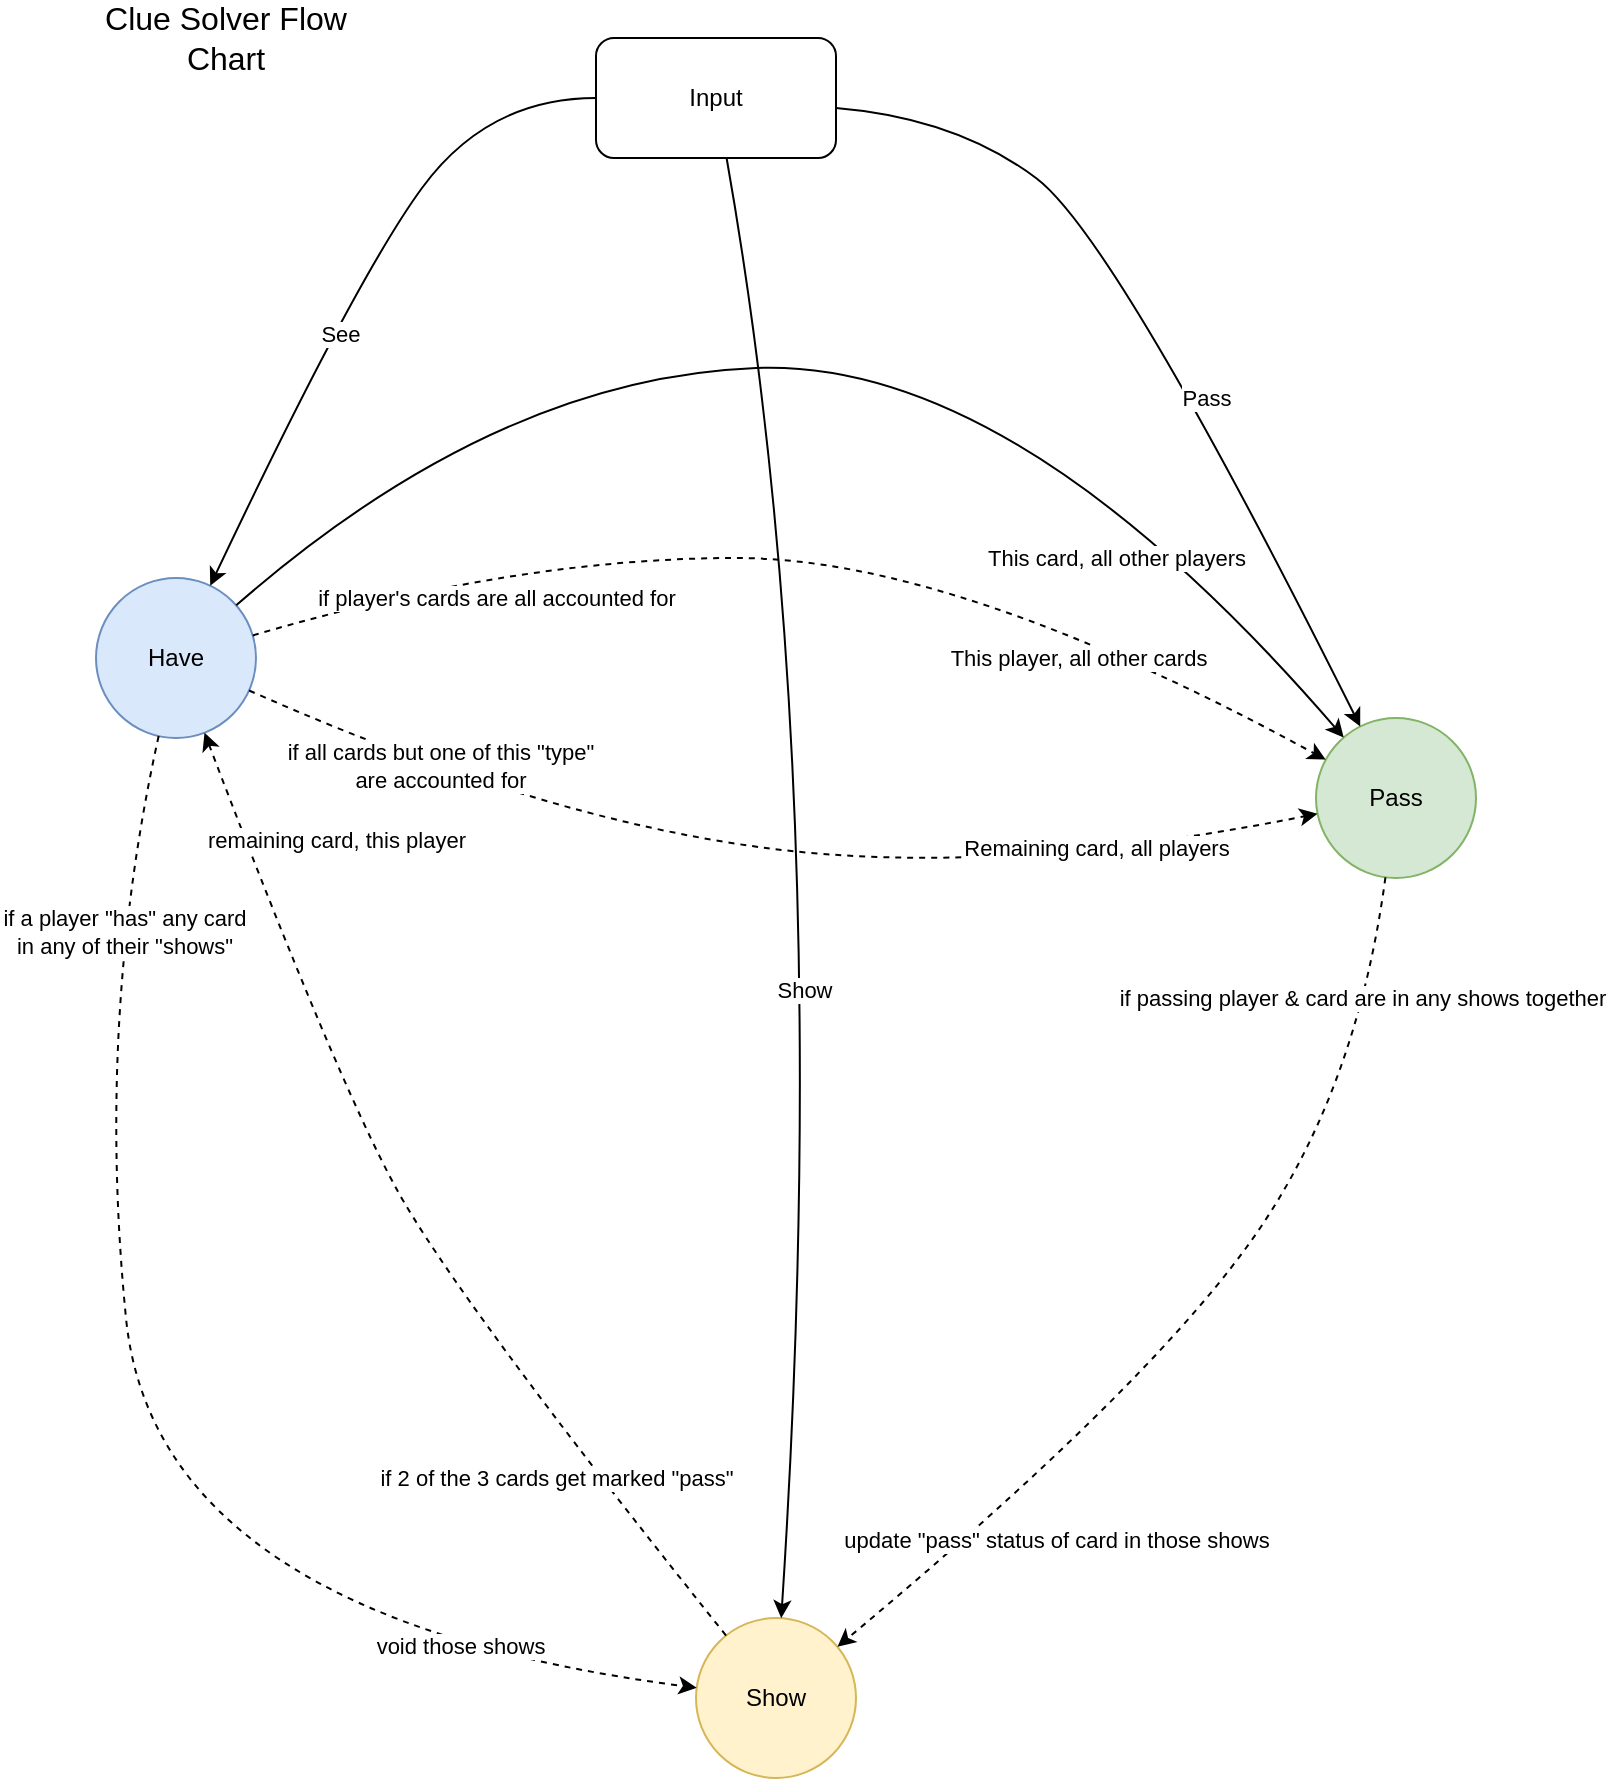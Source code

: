 <mxfile version="13.6.5" type="device"><diagram id="YRAROlP4o5o3aiMLcJdh" name="Page-1"><mxGraphModel dx="1422" dy="719" grid="1" gridSize="10" guides="1" tooltips="1" connect="1" arrows="1" fold="1" page="1" pageScale="1" pageWidth="850" pageHeight="1100" math="0" shadow="0"><root><mxCell id="0"/><mxCell id="1" parent="0"/><mxCell id="Y0p4SKocqPUX6El_k16V-13" value="Show" style="ellipse;whiteSpace=wrap;html=1;aspect=fixed;fillColor=#fff2cc;strokeColor=#d6b656;" vertex="1" parent="1"><mxGeometry x="360" y="830" width="80" height="80" as="geometry"/></mxCell><mxCell id="Y0p4SKocqPUX6El_k16V-14" value="Have" style="ellipse;whiteSpace=wrap;html=1;aspect=fixed;fillColor=#dae8fc;strokeColor=#6c8ebf;" vertex="1" parent="1"><mxGeometry x="60" y="310" width="80" height="80" as="geometry"/></mxCell><mxCell id="Y0p4SKocqPUX6El_k16V-15" value="Pass" style="ellipse;whiteSpace=wrap;html=1;aspect=fixed;fillColor=#d5e8d4;strokeColor=#82b366;" vertex="1" parent="1"><mxGeometry x="670" y="380" width="80" height="80" as="geometry"/></mxCell><mxCell id="Y0p4SKocqPUX6El_k16V-16" value="Input" style="rounded=1;whiteSpace=wrap;html=1;" vertex="1" parent="1"><mxGeometry x="310" y="40" width="120" height="60" as="geometry"/></mxCell><mxCell id="Y0p4SKocqPUX6El_k16V-18" value="" style="curved=1;endArrow=classic;html=1;" edge="1" parent="1" source="Y0p4SKocqPUX6El_k16V-16" target="Y0p4SKocqPUX6El_k16V-14"><mxGeometry width="50" height="50" relative="1" as="geometry"><mxPoint x="400" y="390" as="sourcePoint"/><mxPoint x="450" y="340" as="targetPoint"/><Array as="points"><mxPoint x="256" y="70"/><mxPoint x="190" y="160"/></Array></mxGeometry></mxCell><mxCell id="Y0p4SKocqPUX6El_k16V-19" value="See" style="edgeLabel;html=1;align=center;verticalAlign=middle;resizable=0;points=[];" vertex="1" connectable="0" parent="Y0p4SKocqPUX6El_k16V-18"><mxGeometry x="0.158" y="4" relative="1" as="geometry"><mxPoint x="1" as="offset"/></mxGeometry></mxCell><mxCell id="Y0p4SKocqPUX6El_k16V-20" value="" style="curved=1;endArrow=classic;html=1;" edge="1" parent="1" source="Y0p4SKocqPUX6El_k16V-16" target="Y0p4SKocqPUX6El_k16V-15"><mxGeometry width="50" height="50" relative="1" as="geometry"><mxPoint x="320" y="80" as="sourcePoint"/><mxPoint x="217.351" y="222.053" as="targetPoint"/><Array as="points"><mxPoint x="490" y="80"/><mxPoint x="570" y="140"/></Array></mxGeometry></mxCell><mxCell id="Y0p4SKocqPUX6El_k16V-21" value="Pass" style="edgeLabel;html=1;align=center;verticalAlign=middle;resizable=0;points=[];" vertex="1" connectable="0" parent="Y0p4SKocqPUX6El_k16V-20"><mxGeometry x="0.158" y="4" relative="1" as="geometry"><mxPoint x="1" as="offset"/></mxGeometry></mxCell><mxCell id="Y0p4SKocqPUX6El_k16V-22" value="" style="curved=1;endArrow=classic;html=1;" edge="1" parent="1" source="Y0p4SKocqPUX6El_k16V-16" target="Y0p4SKocqPUX6El_k16V-13"><mxGeometry width="50" height="50" relative="1" as="geometry"><mxPoint x="440" y="85" as="sourcePoint"/><mxPoint x="567.155" y="220.645" as="targetPoint"/><Array as="points"><mxPoint x="430" y="410"/></Array></mxGeometry></mxCell><mxCell id="Y0p4SKocqPUX6El_k16V-23" value="Show" style="edgeLabel;html=1;align=center;verticalAlign=middle;resizable=0;points=[];" vertex="1" connectable="0" parent="Y0p4SKocqPUX6El_k16V-22"><mxGeometry x="0.158" y="4" relative="1" as="geometry"><mxPoint x="-13.19" y="-5.74" as="offset"/></mxGeometry></mxCell><mxCell id="Y0p4SKocqPUX6El_k16V-24" value="" style="curved=1;endArrow=classic;html=1;" edge="1" parent="1" source="Y0p4SKocqPUX6El_k16V-14" target="Y0p4SKocqPUX6El_k16V-15"><mxGeometry width="50" height="50" relative="1" as="geometry"><mxPoint x="320" y="80" as="sourcePoint"/><mxPoint x="217.351" y="222.053" as="targetPoint"/><Array as="points"><mxPoint x="260" y="210"/><mxPoint x="520" y="200"/></Array></mxGeometry></mxCell><mxCell id="Y0p4SKocqPUX6El_k16V-25" value="This card, all other players" style="edgeLabel;html=1;align=center;verticalAlign=middle;resizable=0;points=[];" vertex="1" connectable="0" parent="Y0p4SKocqPUX6El_k16V-24"><mxGeometry x="0.158" y="4" relative="1" as="geometry"><mxPoint x="86.92" y="102.58" as="offset"/></mxGeometry></mxCell><mxCell id="Y0p4SKocqPUX6El_k16V-26" value="" style="curved=1;endArrow=classic;html=1;dashed=1;" edge="1" parent="1" source="Y0p4SKocqPUX6El_k16V-14" target="Y0p4SKocqPUX6El_k16V-15"><mxGeometry width="50" height="50" relative="1" as="geometry"><mxPoint x="258.284" y="231.716" as="sourcePoint"/><mxPoint x="528.295" y="235.612" as="targetPoint"/><Array as="points"><mxPoint x="270" y="300"/><mxPoint x="490" y="300"/></Array></mxGeometry></mxCell><mxCell id="Y0p4SKocqPUX6El_k16V-27" value="if player's cards are all accounted for" style="edgeLabel;html=1;align=center;verticalAlign=middle;resizable=0;points=[];" vertex="1" connectable="0" parent="Y0p4SKocqPUX6El_k16V-26"><mxGeometry x="0.158" y="4" relative="1" as="geometry"><mxPoint x="-201.8" y="24" as="offset"/></mxGeometry></mxCell><mxCell id="Y0p4SKocqPUX6El_k16V-28" value="This player, all other cards" style="edgeLabel;html=1;align=center;verticalAlign=middle;resizable=0;points=[];" vertex="1" connectable="0" parent="Y0p4SKocqPUX6El_k16V-26"><mxGeometry x="0.587" y="-4" relative="1" as="geometry"><mxPoint x="-19.55" y="2.05" as="offset"/></mxGeometry></mxCell><mxCell id="Y0p4SKocqPUX6El_k16V-29" value="" style="curved=1;endArrow=classic;html=1;dashed=1;" edge="1" parent="1" source="Y0p4SKocqPUX6El_k16V-13" target="Y0p4SKocqPUX6El_k16V-14"><mxGeometry width="50" height="50" relative="1" as="geometry"><mxPoint x="400" y="570" as="sourcePoint"/><mxPoint x="450" y="520" as="targetPoint"/><Array as="points"><mxPoint x="240" y="670"/><mxPoint x="180" y="560"/></Array></mxGeometry></mxCell><mxCell id="Y0p4SKocqPUX6El_k16V-30" value="&lt;div&gt;if 2 of the 3 cards get marked &quot;pass&quot; &lt;br&gt;&lt;/div&gt;" style="edgeLabel;html=1;align=center;verticalAlign=middle;resizable=0;points=[];" vertex="1" connectable="0" parent="Y0p4SKocqPUX6El_k16V-29"><mxGeometry x="-0.506" y="1" relative="1" as="geometry"><mxPoint x="-3.02" y="22.12" as="offset"/></mxGeometry></mxCell><mxCell id="Y0p4SKocqPUX6El_k16V-31" value="remaining card, this player" style="edgeLabel;html=1;align=center;verticalAlign=middle;resizable=0;points=[];" vertex="1" connectable="0" parent="Y0p4SKocqPUX6El_k16V-29"><mxGeometry x="0.766" relative="1" as="geometry"><mxPoint x="43.99" y="-4.52" as="offset"/></mxGeometry></mxCell><mxCell id="Y0p4SKocqPUX6El_k16V-32" value="" style="curved=1;endArrow=classic;html=1;dashed=1;" edge="1" parent="1" source="Y0p4SKocqPUX6El_k16V-15" target="Y0p4SKocqPUX6El_k16V-13"><mxGeometry width="50" height="50" relative="1" as="geometry"><mxPoint x="400" y="600" as="sourcePoint"/><mxPoint x="450" y="550" as="targetPoint"/><Array as="points"><mxPoint x="690" y="570"/><mxPoint x="580" y="720"/></Array></mxGeometry></mxCell><mxCell id="Y0p4SKocqPUX6El_k16V-33" value="if passing player &amp;amp; card are in any shows together" style="edgeLabel;html=1;align=center;verticalAlign=middle;resizable=0;points=[];" vertex="1" connectable="0" parent="Y0p4SKocqPUX6El_k16V-32"><mxGeometry x="-0.686" y="-2" relative="1" as="geometry"><mxPoint y="-15.71" as="offset"/></mxGeometry></mxCell><mxCell id="Y0p4SKocqPUX6El_k16V-34" value="update &quot;pass&quot; status of card in those shows" style="edgeLabel;html=1;align=center;verticalAlign=middle;resizable=0;points=[];" vertex="1" connectable="0" parent="Y0p4SKocqPUX6El_k16V-32"><mxGeometry x="0.543" y="-5" relative="1" as="geometry"><mxPoint x="25.94" y="21.56" as="offset"/></mxGeometry></mxCell><mxCell id="Y0p4SKocqPUX6El_k16V-35" value="" style="curved=1;endArrow=classic;html=1;dashed=1;" edge="1" parent="1" source="Y0p4SKocqPUX6El_k16V-14" target="Y0p4SKocqPUX6El_k16V-13"><mxGeometry width="50" height="50" relative="1" as="geometry"><mxPoint x="400" y="590" as="sourcePoint"/><mxPoint x="450" y="540" as="targetPoint"/><Array as="points"><mxPoint x="60" y="530"/><mxPoint x="90" y="830"/></Array></mxGeometry></mxCell><mxCell id="Y0p4SKocqPUX6El_k16V-38" value="&lt;div&gt;if a player &quot;has&quot; any card&lt;/div&gt;&lt;div&gt;in any of their &quot;shows&quot;&lt;br&gt;&lt;/div&gt;" style="edgeLabel;html=1;align=center;verticalAlign=middle;resizable=0;points=[];" vertex="1" connectable="0" parent="Y0p4SKocqPUX6El_k16V-35"><mxGeometry x="-0.72" y="4" relative="1" as="geometry"><mxPoint y="-1" as="offset"/></mxGeometry></mxCell><mxCell id="Y0p4SKocqPUX6El_k16V-39" value="void those shows" style="edgeLabel;html=1;align=center;verticalAlign=middle;resizable=0;points=[];" vertex="1" connectable="0" parent="Y0p4SKocqPUX6El_k16V-35"><mxGeometry x="0.666" y="6" relative="1" as="geometry"><mxPoint as="offset"/></mxGeometry></mxCell><mxCell id="Y0p4SKocqPUX6El_k16V-40" value="Clue Solver Flow Chart" style="text;html=1;strokeColor=none;fillColor=none;align=center;verticalAlign=middle;whiteSpace=wrap;rounded=0;fontSize=16;" vertex="1" parent="1"><mxGeometry x="50" y="30" width="150" height="20" as="geometry"/></mxCell><mxCell id="Y0p4SKocqPUX6El_k16V-41" value="" style="curved=1;endArrow=classic;html=1;dashed=1;" edge="1" parent="1" source="Y0p4SKocqPUX6El_k16V-14" target="Y0p4SKocqPUX6El_k16V-15"><mxGeometry width="50" height="50" relative="1" as="geometry"><mxPoint x="148.375" y="348.713" as="sourcePoint"/><mxPoint x="684.884" y="410.846" as="targetPoint"/><Array as="points"><mxPoint x="280" y="430"/><mxPoint x="510" y="460"/></Array></mxGeometry></mxCell><mxCell id="Y0p4SKocqPUX6El_k16V-42" value="&lt;div&gt;if all cards but one of this &quot;type&quot;&lt;/div&gt;&lt;div&gt;are accounted for&lt;/div&gt;" style="edgeLabel;html=1;align=center;verticalAlign=middle;resizable=0;points=[];" vertex="1" connectable="0" parent="Y0p4SKocqPUX6El_k16V-41"><mxGeometry x="0.158" y="4" relative="1" as="geometry"><mxPoint x="-210.04" y="-43.39" as="offset"/></mxGeometry></mxCell><mxCell id="Y0p4SKocqPUX6El_k16V-43" value="Remaining card, all players" style="edgeLabel;html=1;align=center;verticalAlign=middle;resizable=0;points=[];" vertex="1" connectable="0" parent="Y0p4SKocqPUX6El_k16V-41"><mxGeometry x="0.587" y="-4" relative="1" as="geometry"><mxPoint x="0.11" y="-9.22" as="offset"/></mxGeometry></mxCell></root></mxGraphModel></diagram></mxfile>